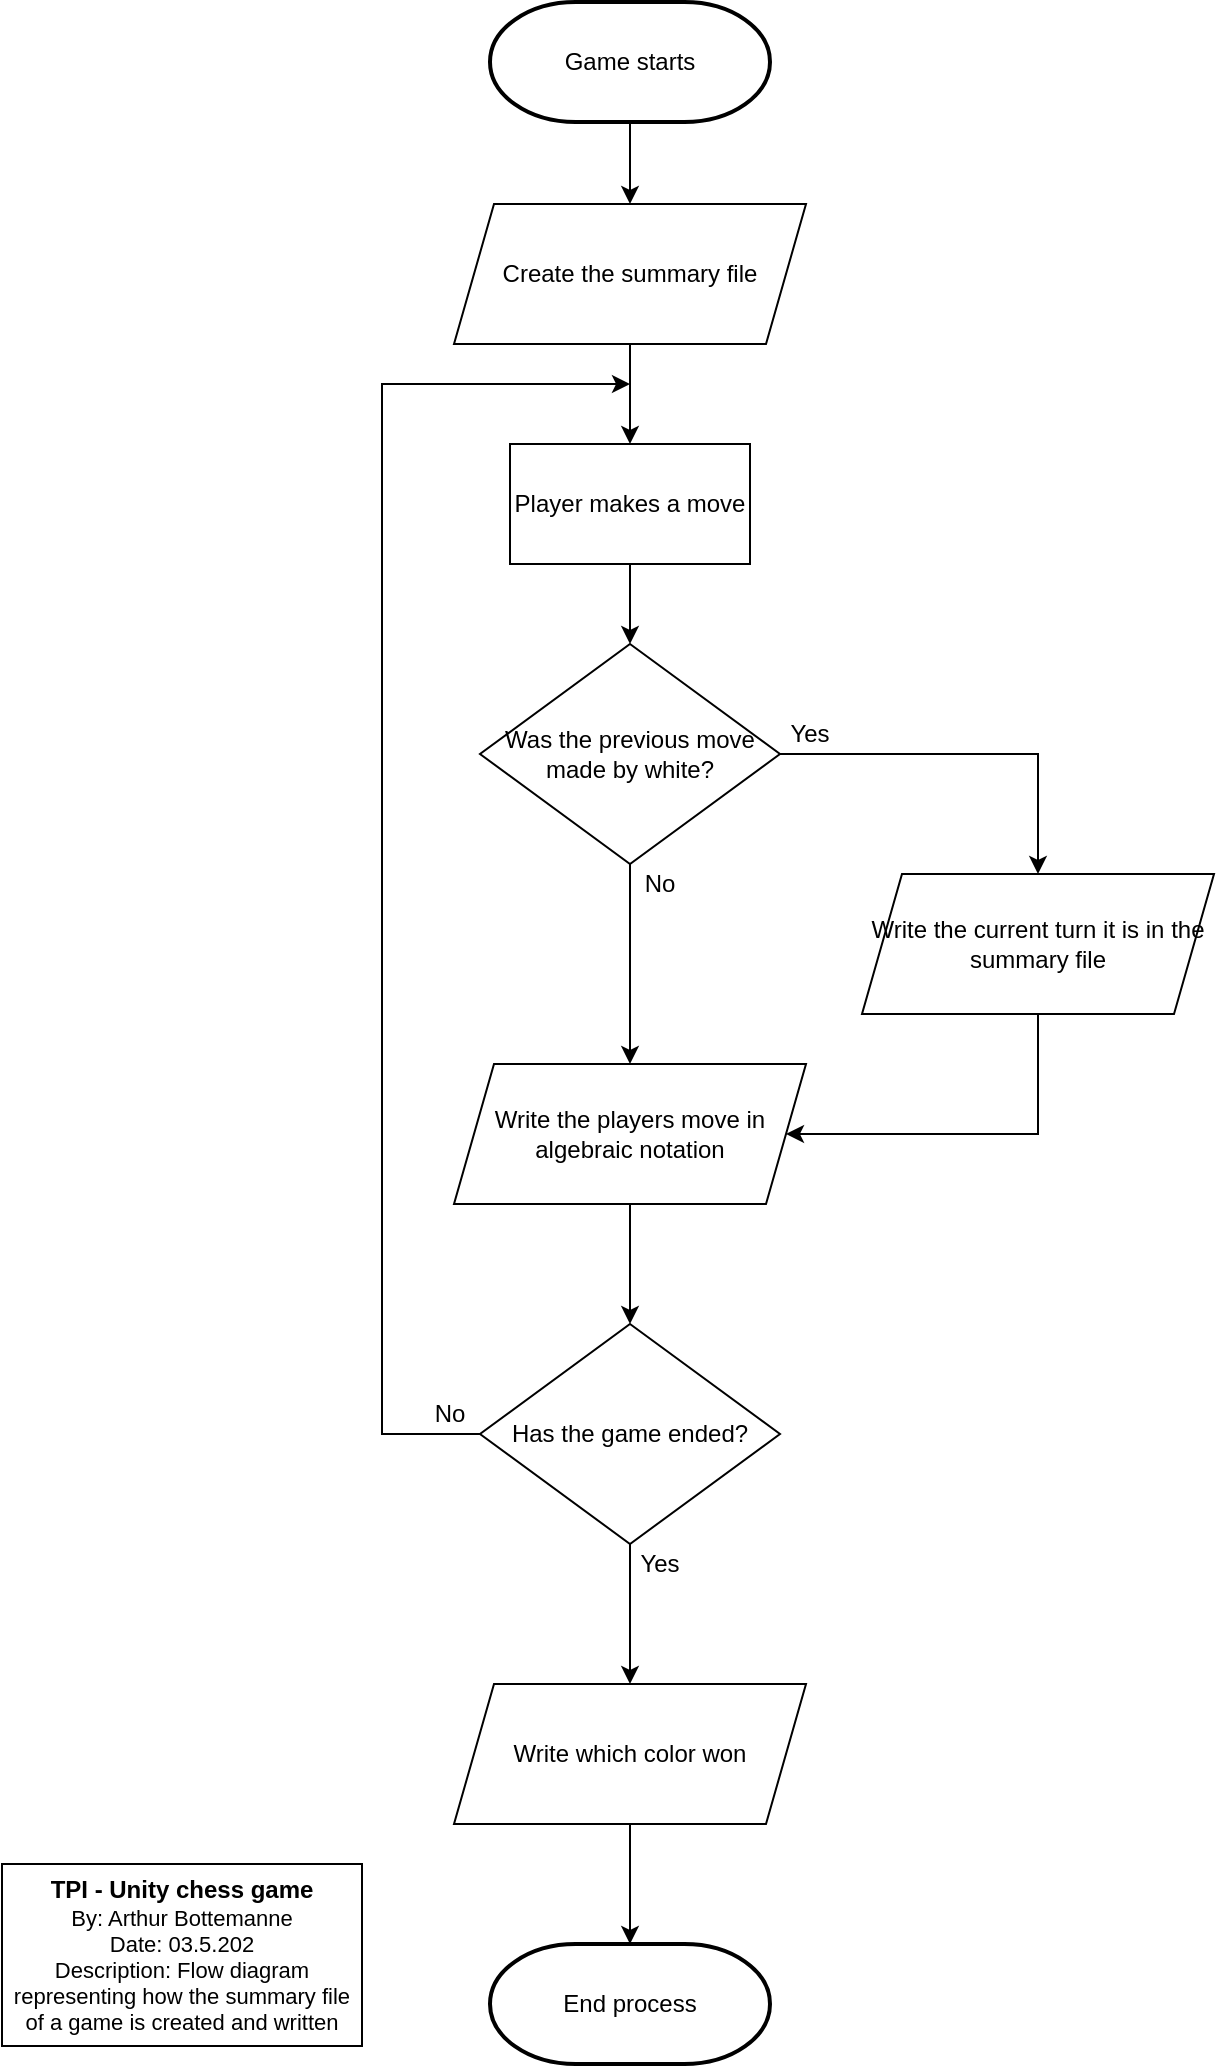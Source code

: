 <mxfile version="24.2.5" type="device">
  <diagram id="C5RBs43oDa-KdzZeNtuy" name="Page-1">
    <mxGraphModel dx="1687" dy="993" grid="1" gridSize="10" guides="1" tooltips="1" connect="1" arrows="1" fold="1" page="1" pageScale="1" pageWidth="827" pageHeight="1169" math="0" shadow="0">
      <root>
        <mxCell id="WIyWlLk6GJQsqaUBKTNV-0" />
        <mxCell id="WIyWlLk6GJQsqaUBKTNV-1" parent="WIyWlLk6GJQsqaUBKTNV-0" />
        <mxCell id="43hRm_AEZX6h78PSb_x5-4" style="edgeStyle=orthogonalEdgeStyle;rounded=0;orthogonalLoop=1;jettySize=auto;html=1;entryX=0.5;entryY=0;entryDx=0;entryDy=0;" parent="WIyWlLk6GJQsqaUBKTNV-1" source="qBAjYYBK-Vlji8AeGftC-36" target="43hRm_AEZX6h78PSb_x5-3" edge="1">
          <mxGeometry relative="1" as="geometry" />
        </mxCell>
        <mxCell id="qBAjYYBK-Vlji8AeGftC-36" value="Game starts" style="strokeWidth=2;html=1;shape=mxgraph.flowchart.terminator;whiteSpace=wrap;" parent="WIyWlLk6GJQsqaUBKTNV-1" vertex="1">
          <mxGeometry x="344" y="19" width="140" height="60" as="geometry" />
        </mxCell>
        <mxCell id="qBAjYYBK-Vlji8AeGftC-104" value="End process" style="strokeWidth=2;html=1;shape=mxgraph.flowchart.terminator;whiteSpace=wrap;" parent="WIyWlLk6GJQsqaUBKTNV-1" vertex="1">
          <mxGeometry x="344" y="990" width="140" height="60" as="geometry" />
        </mxCell>
        <mxCell id="qBAjYYBK-Vlji8AeGftC-120" value="Yes" style="text;strokeColor=none;align=center;fillColor=none;html=1;verticalAlign=middle;whiteSpace=wrap;rounded=0;" parent="WIyWlLk6GJQsqaUBKTNV-1" vertex="1">
          <mxGeometry x="489" y="375" width="30" height="20" as="geometry" />
        </mxCell>
        <mxCell id="qBAjYYBK-Vlji8AeGftC-123" value="No" style="text;strokeColor=none;align=center;fillColor=none;html=1;verticalAlign=middle;whiteSpace=wrap;rounded=0;" parent="WIyWlLk6GJQsqaUBKTNV-1" vertex="1">
          <mxGeometry x="414" y="450" width="30" height="20" as="geometry" />
        </mxCell>
        <mxCell id="43hRm_AEZX6h78PSb_x5-17" style="edgeStyle=orthogonalEdgeStyle;rounded=0;orthogonalLoop=1;jettySize=auto;html=1;entryX=1;entryY=0.5;entryDx=0;entryDy=0;" parent="WIyWlLk6GJQsqaUBKTNV-1" source="43hRm_AEZX6h78PSb_x5-0" target="43hRm_AEZX6h78PSb_x5-15" edge="1">
          <mxGeometry relative="1" as="geometry">
            <Array as="points">
              <mxPoint x="618" y="585" />
            </Array>
          </mxGeometry>
        </mxCell>
        <mxCell id="43hRm_AEZX6h78PSb_x5-0" value="Write the current turn it is in the summary file" style="shape=parallelogram;perimeter=parallelogramPerimeter;whiteSpace=wrap;html=1;fixedSize=1;" parent="WIyWlLk6GJQsqaUBKTNV-1" vertex="1">
          <mxGeometry x="530" y="455" width="176" height="70" as="geometry" />
        </mxCell>
        <mxCell id="43hRm_AEZX6h78PSb_x5-9" value="" style="edgeStyle=orthogonalEdgeStyle;rounded=0;orthogonalLoop=1;jettySize=auto;html=1;" parent="WIyWlLk6GJQsqaUBKTNV-1" source="43hRm_AEZX6h78PSb_x5-3" target="43hRm_AEZX6h78PSb_x5-8" edge="1">
          <mxGeometry relative="1" as="geometry" />
        </mxCell>
        <mxCell id="43hRm_AEZX6h78PSb_x5-3" value="Create the summary file" style="shape=parallelogram;perimeter=parallelogramPerimeter;whiteSpace=wrap;html=1;fixedSize=1;" parent="WIyWlLk6GJQsqaUBKTNV-1" vertex="1">
          <mxGeometry x="326" y="120" width="176" height="70" as="geometry" />
        </mxCell>
        <mxCell id="43hRm_AEZX6h78PSb_x5-13" value="" style="edgeStyle=orthogonalEdgeStyle;rounded=0;orthogonalLoop=1;jettySize=auto;html=1;" parent="WIyWlLk6GJQsqaUBKTNV-1" source="43hRm_AEZX6h78PSb_x5-8" target="43hRm_AEZX6h78PSb_x5-12" edge="1">
          <mxGeometry relative="1" as="geometry" />
        </mxCell>
        <mxCell id="43hRm_AEZX6h78PSb_x5-8" value="Player makes a move" style="rounded=0;whiteSpace=wrap;html=1;" parent="WIyWlLk6GJQsqaUBKTNV-1" vertex="1">
          <mxGeometry x="354" y="240" width="120" height="60" as="geometry" />
        </mxCell>
        <mxCell id="43hRm_AEZX6h78PSb_x5-14" value="" style="edgeStyle=orthogonalEdgeStyle;rounded=0;orthogonalLoop=1;jettySize=auto;html=1;entryX=0.5;entryY=0;entryDx=0;entryDy=0;" parent="WIyWlLk6GJQsqaUBKTNV-1" source="43hRm_AEZX6h78PSb_x5-12" target="43hRm_AEZX6h78PSb_x5-0" edge="1">
          <mxGeometry relative="1" as="geometry" />
        </mxCell>
        <mxCell id="43hRm_AEZX6h78PSb_x5-16" value="" style="edgeStyle=orthogonalEdgeStyle;rounded=0;orthogonalLoop=1;jettySize=auto;html=1;" parent="WIyWlLk6GJQsqaUBKTNV-1" source="43hRm_AEZX6h78PSb_x5-12" target="43hRm_AEZX6h78PSb_x5-15" edge="1">
          <mxGeometry relative="1" as="geometry" />
        </mxCell>
        <mxCell id="43hRm_AEZX6h78PSb_x5-12" value="Was the previous move made by white?" style="rhombus;whiteSpace=wrap;html=1;rounded=0;" parent="WIyWlLk6GJQsqaUBKTNV-1" vertex="1">
          <mxGeometry x="339" y="340" width="150" height="110" as="geometry" />
        </mxCell>
        <mxCell id="43hRm_AEZX6h78PSb_x5-19" value="" style="edgeStyle=orthogonalEdgeStyle;rounded=0;orthogonalLoop=1;jettySize=auto;html=1;" parent="WIyWlLk6GJQsqaUBKTNV-1" source="43hRm_AEZX6h78PSb_x5-15" target="43hRm_AEZX6h78PSb_x5-18" edge="1">
          <mxGeometry relative="1" as="geometry" />
        </mxCell>
        <mxCell id="43hRm_AEZX6h78PSb_x5-15" value="Write the players move in algebraic notation" style="shape=parallelogram;perimeter=parallelogramPerimeter;whiteSpace=wrap;html=1;fixedSize=1;" parent="WIyWlLk6GJQsqaUBKTNV-1" vertex="1">
          <mxGeometry x="326" y="550" width="176" height="70" as="geometry" />
        </mxCell>
        <mxCell id="43hRm_AEZX6h78PSb_x5-20" style="edgeStyle=orthogonalEdgeStyle;rounded=0;orthogonalLoop=1;jettySize=auto;html=1;exitX=0;exitY=0.5;exitDx=0;exitDy=0;" parent="WIyWlLk6GJQsqaUBKTNV-1" source="43hRm_AEZX6h78PSb_x5-18" edge="1">
          <mxGeometry relative="1" as="geometry">
            <mxPoint x="414" y="210" as="targetPoint" />
            <mxPoint x="303" y="735" as="sourcePoint" />
            <Array as="points">
              <mxPoint x="290" y="735" />
              <mxPoint x="290" y="210" />
            </Array>
          </mxGeometry>
        </mxCell>
        <mxCell id="43hRm_AEZX6h78PSb_x5-22" style="edgeStyle=orthogonalEdgeStyle;rounded=0;orthogonalLoop=1;jettySize=auto;html=1;entryX=0.5;entryY=0;entryDx=0;entryDy=0;" parent="WIyWlLk6GJQsqaUBKTNV-1" source="43hRm_AEZX6h78PSb_x5-18" target="43hRm_AEZX6h78PSb_x5-21" edge="1">
          <mxGeometry relative="1" as="geometry" />
        </mxCell>
        <mxCell id="43hRm_AEZX6h78PSb_x5-18" value="Has the game ended?" style="rhombus;whiteSpace=wrap;html=1;rounded=0;" parent="WIyWlLk6GJQsqaUBKTNV-1" vertex="1">
          <mxGeometry x="339" y="680" width="150" height="110" as="geometry" />
        </mxCell>
        <mxCell id="43hRm_AEZX6h78PSb_x5-21" value="Write which color won" style="shape=parallelogram;perimeter=parallelogramPerimeter;whiteSpace=wrap;html=1;fixedSize=1;" parent="WIyWlLk6GJQsqaUBKTNV-1" vertex="1">
          <mxGeometry x="326" y="860" width="176" height="70" as="geometry" />
        </mxCell>
        <mxCell id="43hRm_AEZX6h78PSb_x5-23" style="edgeStyle=orthogonalEdgeStyle;rounded=0;orthogonalLoop=1;jettySize=auto;html=1;entryX=0.5;entryY=0;entryDx=0;entryDy=0;entryPerimeter=0;" parent="WIyWlLk6GJQsqaUBKTNV-1" source="43hRm_AEZX6h78PSb_x5-21" target="qBAjYYBK-Vlji8AeGftC-104" edge="1">
          <mxGeometry relative="1" as="geometry" />
        </mxCell>
        <mxCell id="43hRm_AEZX6h78PSb_x5-26" value="Yes" style="text;strokeColor=none;align=center;fillColor=none;html=1;verticalAlign=middle;whiteSpace=wrap;rounded=0;" parent="WIyWlLk6GJQsqaUBKTNV-1" vertex="1">
          <mxGeometry x="414" y="790" width="30" height="20" as="geometry" />
        </mxCell>
        <mxCell id="43hRm_AEZX6h78PSb_x5-27" value="No" style="text;strokeColor=none;align=center;fillColor=none;html=1;verticalAlign=middle;whiteSpace=wrap;rounded=0;" parent="WIyWlLk6GJQsqaUBKTNV-1" vertex="1">
          <mxGeometry x="309" y="715" width="30" height="20" as="geometry" />
        </mxCell>
        <mxCell id="y9O7gCe9zNJGDh9EcSKI-0" value="&lt;b&gt;TPI - Unity chess game&lt;/b&gt;&lt;div style=&quot;font-size: 11px;&quot;&gt;&lt;font style=&quot;font-size: 11px;&quot;&gt;By: Arthur Bottemanne&lt;/font&gt;&lt;/div&gt;&lt;div style=&quot;font-size: 11px;&quot;&gt;&lt;font style=&quot;font-size: 11px;&quot;&gt;Date: 03.5.202&lt;/font&gt;&lt;/div&gt;&lt;div style=&quot;font-size: 11px;&quot;&gt;&lt;font style=&quot;font-size: 11px;&quot;&gt;Description: Flow diagram representing how the summary file of a game is created and written&lt;/font&gt;&lt;/div&gt;" style="rounded=0;whiteSpace=wrap;html=1;" vertex="1" parent="WIyWlLk6GJQsqaUBKTNV-1">
          <mxGeometry x="100" y="950" width="180" height="91" as="geometry" />
        </mxCell>
      </root>
    </mxGraphModel>
  </diagram>
</mxfile>
